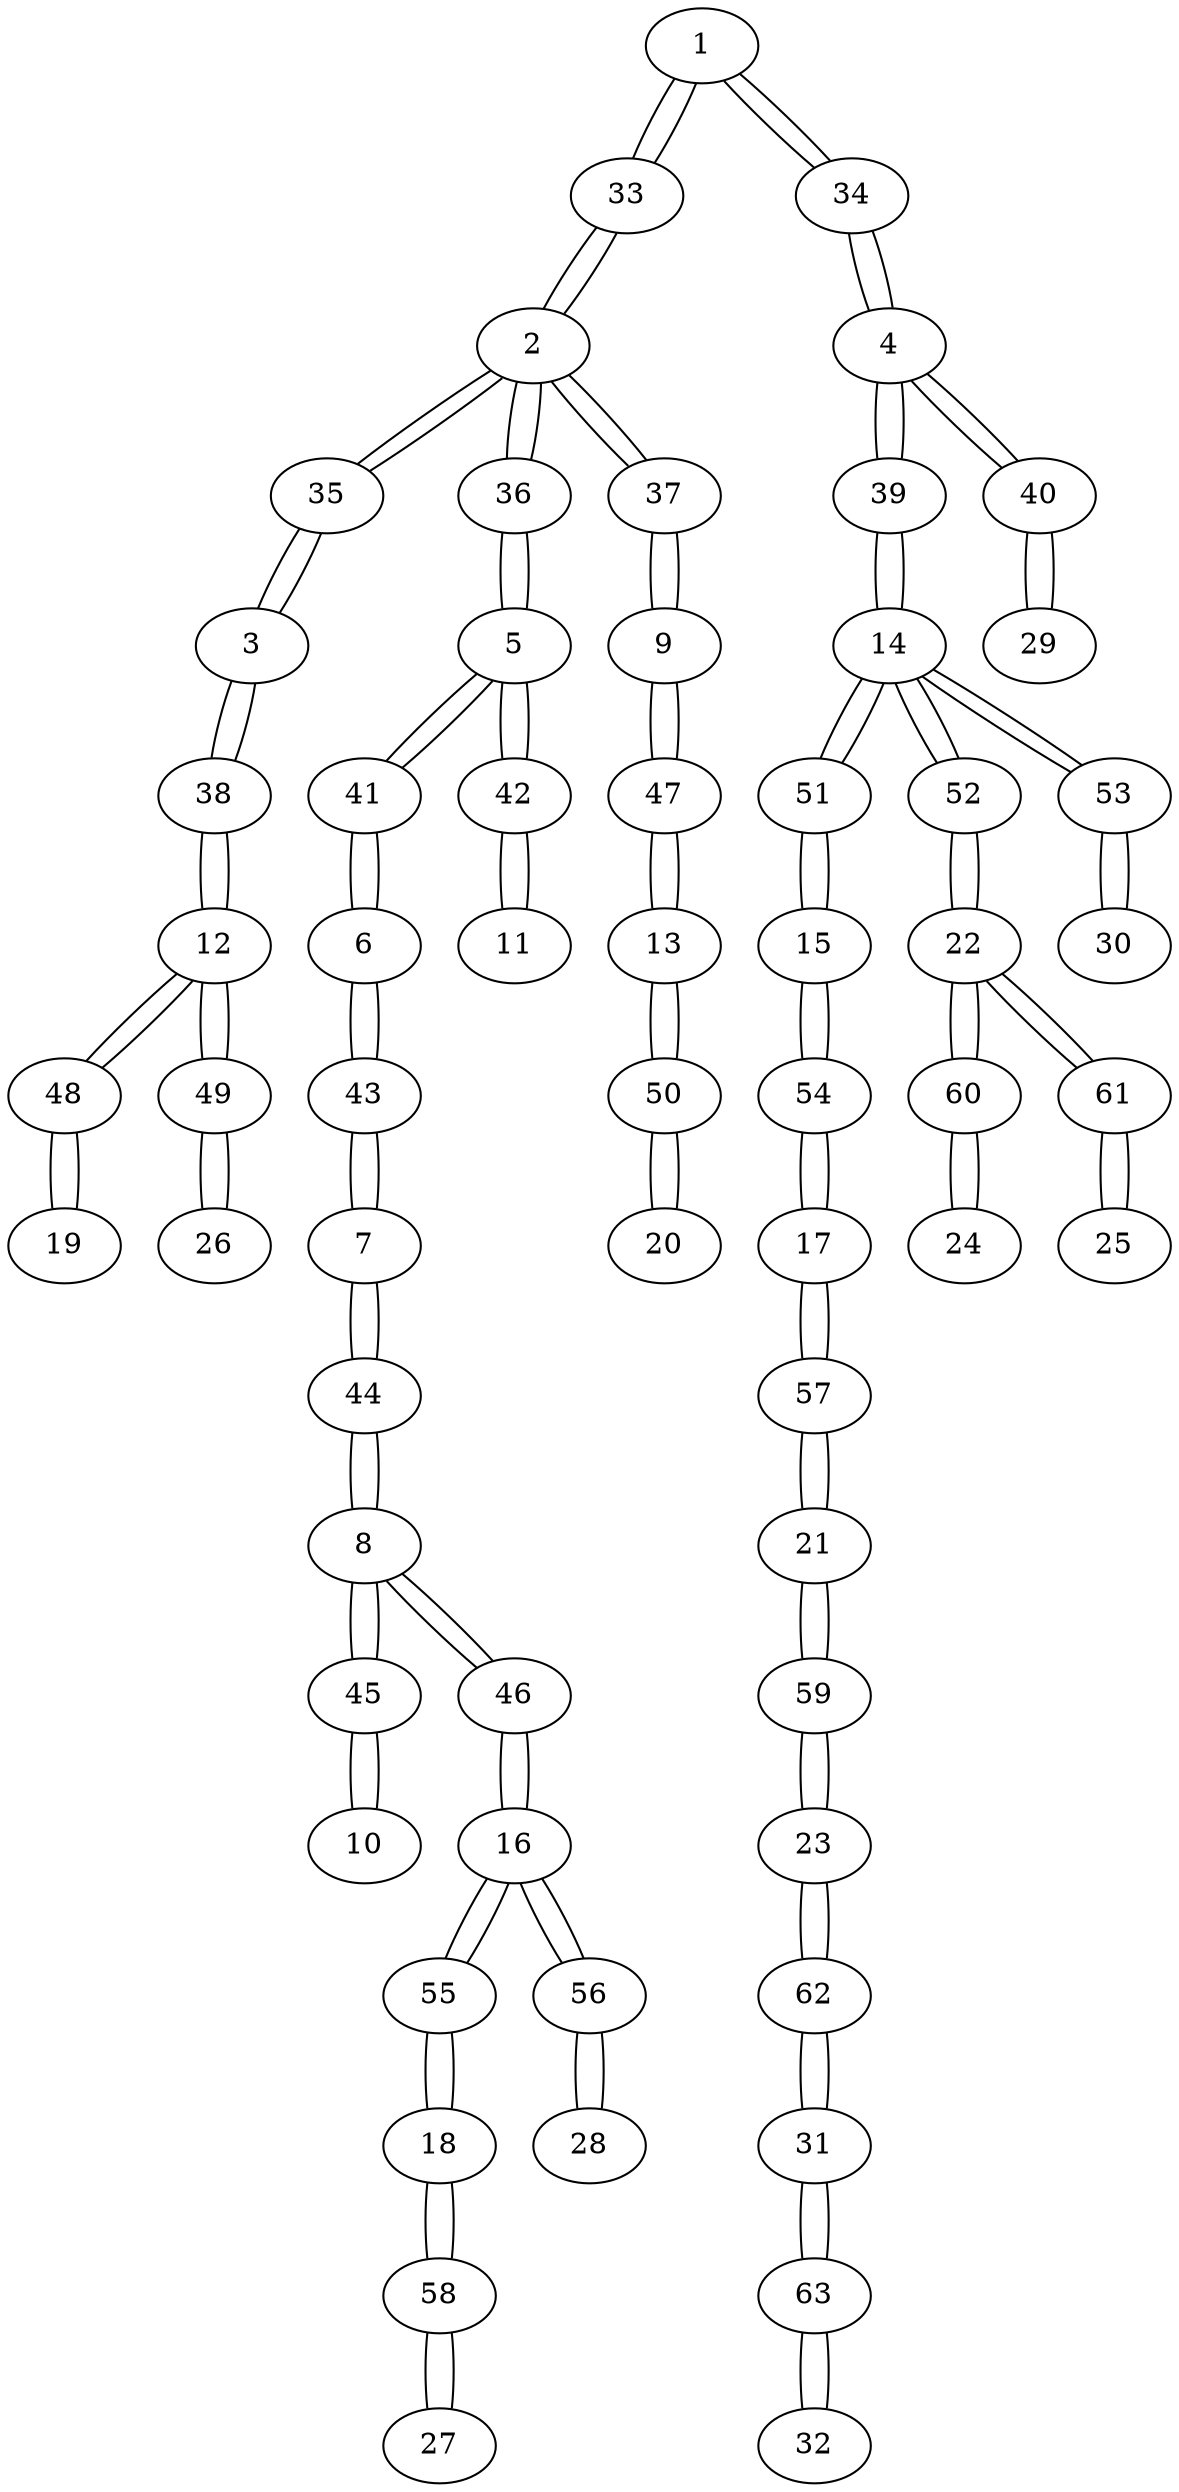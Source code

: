 graph DLA {
    1 -- 33;
    1 -- 34;
    2 -- 33;
    2 -- 35;
    2 -- 36;
    2 -- 37;
    3 -- 35;
    3 -- 38;
    4 -- 34;
    4 -- 39;
    4 -- 40;
    5 -- 36;
    5 -- 41;
    5 -- 42;
    6 -- 41;
    6 -- 43;
    7 -- 43;
    7 -- 44;
    8 -- 44;
    8 -- 45;
    8 -- 46;
    9 -- 37;
    9 -- 47;
    10 -- 45;
    11 -- 42;
    12 -- 38;
    12 -- 48;
    12 -- 49;
    13 -- 47;
    13 -- 50;
    14 -- 39;
    14 -- 51;
    14 -- 52;
    14 -- 53;
    15 -- 51;
    15 -- 54;
    16 -- 46;
    16 -- 55;
    16 -- 56;
    17 -- 54;
    17 -- 57;
    18 -- 55;
    18 -- 58;
    19 -- 48;
    20 -- 50;
    21 -- 57;
    21 -- 59;
    22 -- 52;
    22 -- 60;
    22 -- 61;
    23 -- 59;
    23 -- 62;
    24 -- 60;
    25 -- 61;
    26 -- 49;
    27 -- 58;
    28 -- 56;
    29 -- 40;
    30 -- 53;
    31 -- 62;
    31 -- 63;
    32 -- 63;
    33 -- 1;
    33 -- 2;
    34 -- 1;
    34 -- 4;
    35 -- 2;
    35 -- 3;
    36 -- 2;
    36 -- 5;
    37 -- 2;
    37 -- 9;
    38 -- 3;
    38 -- 12;
    39 -- 4;
    39 -- 14;
    40 -- 4;
    40 -- 29;
    41 -- 5;
    41 -- 6;
    42 -- 5;
    42 -- 11;
    43 -- 6;
    43 -- 7;
    44 -- 7;
    44 -- 8;
    45 -- 8;
    45 -- 10;
    46 -- 8;
    46 -- 16;
    47 -- 9;
    47 -- 13;
    48 -- 12;
    48 -- 19;
    49 -- 12;
    49 -- 26;
    50 -- 13;
    50 -- 20;
    51 -- 14;
    51 -- 15;
    52 -- 14;
    52 -- 22;
    53 -- 14;
    53 -- 30;
    54 -- 15;
    54 -- 17;
    55 -- 16;
    55 -- 18;
    56 -- 16;
    56 -- 28;
    57 -- 17;
    57 -- 21;
    58 -- 18;
    58 -- 27;
    59 -- 21;
    59 -- 23;
    60 -- 22;
    60 -- 24;
    61 -- 22;
    61 -- 25;
    62 -- 23;
    62 -- 31;
    63 -- 31;
    63 -- 32;
}

